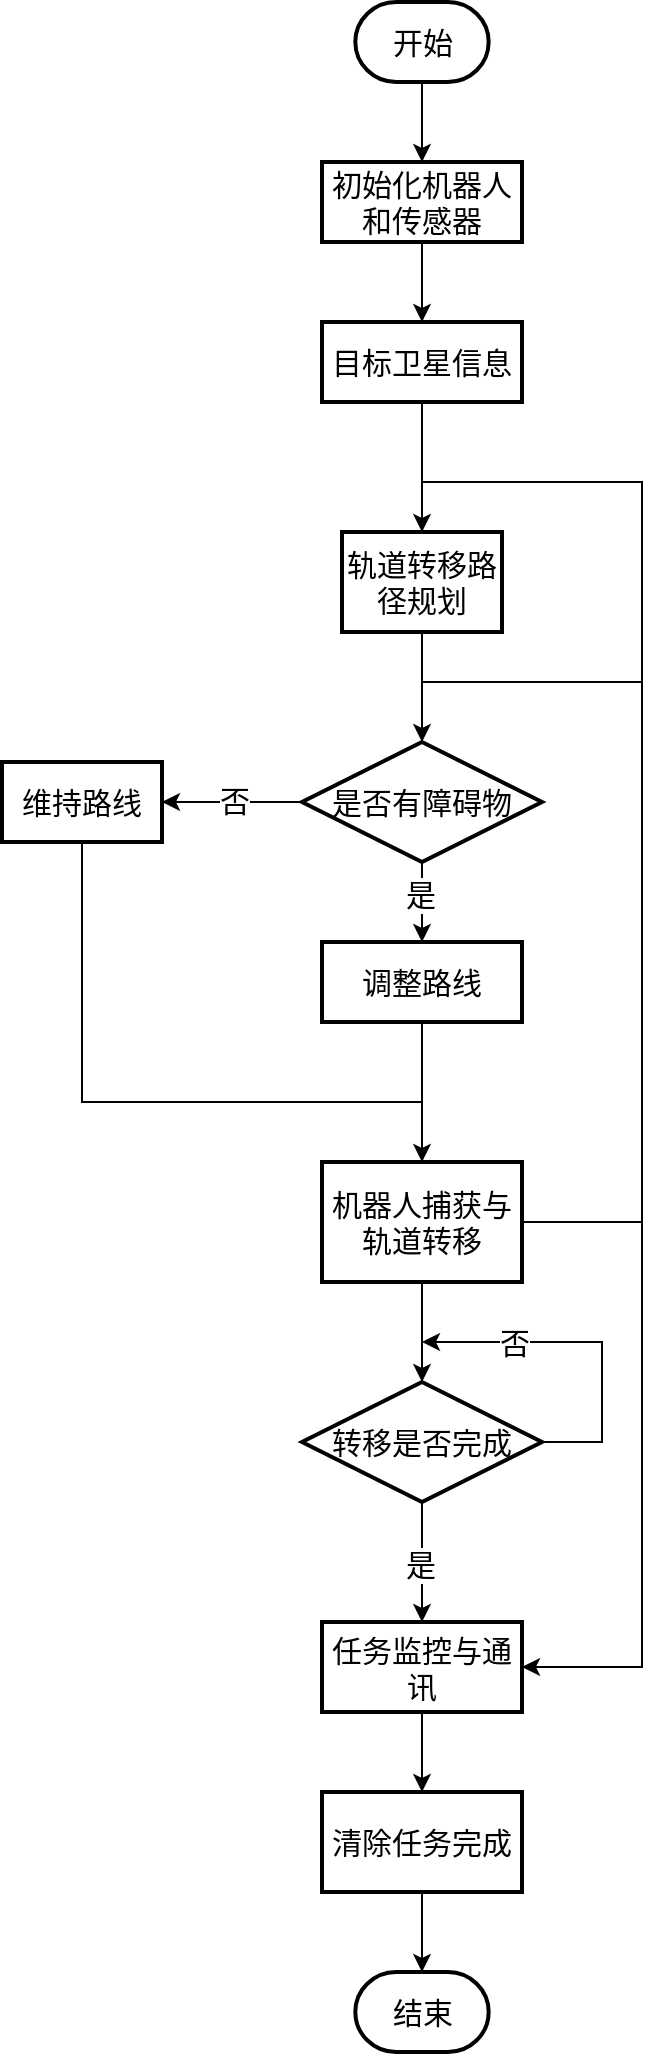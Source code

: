 <mxfile version="26.0.2">
  <diagram name="Page-1" id="QLF-LarDQt3AmGQMSmLy">
    <mxGraphModel dx="792" dy="1131" grid="1" gridSize="10" guides="1" tooltips="1" connect="1" arrows="1" fold="1" page="1" pageScale="1" pageWidth="827" pageHeight="1169" math="0" shadow="0">
      <root>
        <mxCell id="0" />
        <mxCell id="1" parent="0" />
        <mxCell id="afKLm_PC3EemGSfm7CoD-16" style="edgeStyle=orthogonalEdgeStyle;rounded=0;orthogonalLoop=1;jettySize=auto;html=1;exitX=0.5;exitY=1;exitDx=0;exitDy=0;entryX=0.5;entryY=0;entryDx=0;entryDy=0;fontSize=15;fontFamily=STZhongsong;labelBackgroundColor=none;" parent="1" source="afKLm_PC3EemGSfm7CoD-2" target="afKLm_PC3EemGSfm7CoD-3" edge="1">
          <mxGeometry relative="1" as="geometry" />
        </mxCell>
        <mxCell id="afKLm_PC3EemGSfm7CoD-2" value="&lt;font&gt;初始化机器人和传感器&lt;/font&gt;" style="rounded=0;whiteSpace=wrap;html=1;strokeWidth=2;fontFamily=STZhongsong;fontSize=15;labelBackgroundColor=none;fillColor=none;" parent="1" vertex="1">
          <mxGeometry x="320" y="160" width="100" height="40" as="geometry" />
        </mxCell>
        <mxCell id="afKLm_PC3EemGSfm7CoD-17" style="edgeStyle=orthogonalEdgeStyle;rounded=0;orthogonalLoop=1;jettySize=auto;html=1;exitX=0.5;exitY=1;exitDx=0;exitDy=0;entryX=0.5;entryY=0;entryDx=0;entryDy=0;fontSize=15;fontFamily=STZhongsong;labelBackgroundColor=none;" parent="1" source="afKLm_PC3EemGSfm7CoD-3" target="afKLm_PC3EemGSfm7CoD-4" edge="1">
          <mxGeometry relative="1" as="geometry" />
        </mxCell>
        <mxCell id="afKLm_PC3EemGSfm7CoD-3" value="目标卫星信息" style="rounded=0;whiteSpace=wrap;html=1;strokeWidth=2;fontFamily=STZhongsong;fontSize=15;labelBackgroundColor=none;fillColor=none;" parent="1" vertex="1">
          <mxGeometry x="320" y="240" width="100" height="40" as="geometry" />
        </mxCell>
        <mxCell id="afKLm_PC3EemGSfm7CoD-41" style="edgeStyle=orthogonalEdgeStyle;rounded=0;orthogonalLoop=1;jettySize=auto;html=1;exitX=0.5;exitY=1;exitDx=0;exitDy=0;entryX=0.5;entryY=0;entryDx=0;entryDy=0;fontSize=15;fontFamily=STZhongsong;labelBackgroundColor=none;" parent="1" source="afKLm_PC3EemGSfm7CoD-4" target="afKLm_PC3EemGSfm7CoD-9" edge="1">
          <mxGeometry relative="1" as="geometry" />
        </mxCell>
        <mxCell id="afKLm_PC3EemGSfm7CoD-4" value="&lt;font&gt;轨道转移路径规划&lt;/font&gt;" style="rounded=0;whiteSpace=wrap;html=1;strokeWidth=2;fontFamily=STZhongsong;fontSize=15;labelBackgroundColor=none;fillColor=none;" parent="1" vertex="1">
          <mxGeometry x="330" y="345" width="80" height="50" as="geometry" />
        </mxCell>
        <mxCell id="afKLm_PC3EemGSfm7CoD-42" style="edgeStyle=orthogonalEdgeStyle;rounded=0;orthogonalLoop=1;jettySize=auto;html=1;exitX=0.5;exitY=1;exitDx=0;exitDy=0;entryX=0.5;entryY=0;entryDx=0;entryDy=0;fontSize=15;fontFamily=STZhongsong;labelBackgroundColor=none;" parent="1" source="afKLm_PC3EemGSfm7CoD-5" target="afKLm_PC3EemGSfm7CoD-7" edge="1">
          <mxGeometry relative="1" as="geometry" />
        </mxCell>
        <mxCell id="afKLm_PC3EemGSfm7CoD-5" value="&lt;font&gt;调整路线&lt;/font&gt;" style="rounded=0;whiteSpace=wrap;html=1;strokeWidth=2;fontFamily=STZhongsong;fontSize=15;labelBackgroundColor=none;fillColor=none;" parent="1" vertex="1">
          <mxGeometry x="320" y="550" width="100" height="40" as="geometry" />
        </mxCell>
        <mxCell id="afKLm_PC3EemGSfm7CoD-43" style="edgeStyle=elbowEdgeStyle;rounded=0;orthogonalLoop=1;jettySize=auto;html=1;exitX=0.5;exitY=1;exitDx=0;exitDy=0;elbow=vertical;endArrow=none;endFill=0;fontSize=15;fontFamily=STZhongsong;labelBackgroundColor=none;" parent="1" source="afKLm_PC3EemGSfm7CoD-6" edge="1">
          <mxGeometry relative="1" as="geometry">
            <mxPoint x="370" y="630" as="targetPoint" />
            <Array as="points">
              <mxPoint x="290" y="630" />
            </Array>
          </mxGeometry>
        </mxCell>
        <mxCell id="afKLm_PC3EemGSfm7CoD-6" value="&lt;font&gt;维持路线&lt;/font&gt;" style="rounded=0;whiteSpace=wrap;html=1;strokeWidth=2;fontFamily=STZhongsong;fontSize=15;labelBackgroundColor=none;fillColor=none;" parent="1" vertex="1">
          <mxGeometry x="160" y="460" width="80" height="40" as="geometry" />
        </mxCell>
        <mxCell id="afKLm_PC3EemGSfm7CoD-27" style="edgeStyle=orthogonalEdgeStyle;rounded=0;orthogonalLoop=1;jettySize=auto;html=1;exitX=0.5;exitY=1;exitDx=0;exitDy=0;entryX=0.5;entryY=0;entryDx=0;entryDy=0;fontSize=15;fontFamily=STZhongsong;labelBackgroundColor=none;" parent="1" source="afKLm_PC3EemGSfm7CoD-7" target="afKLm_PC3EemGSfm7CoD-8" edge="1">
          <mxGeometry relative="1" as="geometry" />
        </mxCell>
        <mxCell id="afKLm_PC3EemGSfm7CoD-45" style="edgeStyle=orthogonalEdgeStyle;rounded=0;orthogonalLoop=1;jettySize=auto;html=1;exitX=1;exitY=0.5;exitDx=0;exitDy=0;endArrow=none;endFill=0;fontSize=15;fontFamily=STZhongsong;labelBackgroundColor=none;" parent="1" source="afKLm_PC3EemGSfm7CoD-7" edge="1">
          <mxGeometry relative="1" as="geometry">
            <mxPoint x="480" y="690" as="targetPoint" />
          </mxGeometry>
        </mxCell>
        <mxCell id="afKLm_PC3EemGSfm7CoD-7" value="&lt;font&gt;机器人捕获与轨道转移&lt;/font&gt;" style="rounded=0;whiteSpace=wrap;html=1;strokeWidth=2;fontFamily=STZhongsong;fontSize=15;labelBackgroundColor=none;fillColor=none;" parent="1" vertex="1">
          <mxGeometry x="320" y="660" width="100" height="60" as="geometry" />
        </mxCell>
        <mxCell id="afKLm_PC3EemGSfm7CoD-28" style="edgeStyle=elbowEdgeStyle;rounded=0;orthogonalLoop=1;jettySize=auto;html=1;exitX=1;exitY=0.5;exitDx=0;exitDy=0;fontSize=15;fontFamily=STZhongsong;labelBackgroundColor=none;" parent="1" source="afKLm_PC3EemGSfm7CoD-8" edge="1">
          <mxGeometry relative="1" as="geometry">
            <mxPoint x="370" y="750" as="targetPoint" />
            <Array as="points">
              <mxPoint x="460" y="780" />
            </Array>
          </mxGeometry>
        </mxCell>
        <mxCell id="afKLm_PC3EemGSfm7CoD-63" value="否" style="edgeLabel;html=1;align=center;verticalAlign=middle;resizable=0;points=[];fontSize=15;fontFamily=STZhongsong;labelBackgroundColor=default;" parent="afKLm_PC3EemGSfm7CoD-28" vertex="1" connectable="0">
          <mxGeometry x="0.459" y="2" relative="1" as="geometry">
            <mxPoint y="-2" as="offset" />
          </mxGeometry>
        </mxCell>
        <mxCell id="afKLm_PC3EemGSfm7CoD-30" style="edgeStyle=orthogonalEdgeStyle;rounded=0;orthogonalLoop=1;jettySize=auto;html=1;exitX=0.5;exitY=1;exitDx=0;exitDy=0;entryX=0.5;entryY=0;entryDx=0;entryDy=0;fontSize=15;fontFamily=STZhongsong;labelBackgroundColor=none;" parent="1" source="afKLm_PC3EemGSfm7CoD-8" target="afKLm_PC3EemGSfm7CoD-10" edge="1">
          <mxGeometry relative="1" as="geometry" />
        </mxCell>
        <mxCell id="afKLm_PC3EemGSfm7CoD-64" value="&lt;font&gt;是&lt;/font&gt;" style="edgeLabel;html=1;align=center;verticalAlign=middle;resizable=0;points=[];fontSize=15;labelBackgroundColor=default;fontFamily=STZhongsong;" parent="afKLm_PC3EemGSfm7CoD-30" vertex="1" connectable="0">
          <mxGeometry x="-0.257" y="1" relative="1" as="geometry">
            <mxPoint x="-2" y="8" as="offset" />
          </mxGeometry>
        </mxCell>
        <mxCell id="afKLm_PC3EemGSfm7CoD-8" value="&lt;font&gt;转移是否完成&lt;/font&gt;" style="rhombus;whiteSpace=wrap;html=1;strokeWidth=2;fontFamily=STZhongsong;fontSize=15;labelBackgroundColor=none;fillColor=none;" parent="1" vertex="1">
          <mxGeometry x="310" y="770" width="120" height="60" as="geometry" />
        </mxCell>
        <mxCell id="afKLm_PC3EemGSfm7CoD-34" style="edgeStyle=orthogonalEdgeStyle;rounded=0;orthogonalLoop=1;jettySize=auto;html=1;exitX=0;exitY=0.5;exitDx=0;exitDy=0;entryX=1;entryY=0.5;entryDx=0;entryDy=0;fontSize=15;fontFamily=STZhongsong;labelBackgroundColor=none;" parent="1" source="afKLm_PC3EemGSfm7CoD-9" target="afKLm_PC3EemGSfm7CoD-6" edge="1">
          <mxGeometry relative="1" as="geometry" />
        </mxCell>
        <mxCell id="afKLm_PC3EemGSfm7CoD-57" value="&lt;font&gt;否&lt;/font&gt;" style="edgeLabel;html=1;align=center;verticalAlign=middle;resizable=0;points=[];fontSize=15;fontFamily=STZhongsong;labelBackgroundColor=default;" parent="afKLm_PC3EemGSfm7CoD-34" vertex="1" connectable="0">
          <mxGeometry x="-0.033" y="2" relative="1" as="geometry">
            <mxPoint y="-3" as="offset" />
          </mxGeometry>
        </mxCell>
        <mxCell id="afKLm_PC3EemGSfm7CoD-36" style="edgeStyle=orthogonalEdgeStyle;rounded=0;orthogonalLoop=1;jettySize=auto;html=1;exitX=0.5;exitY=1;exitDx=0;exitDy=0;entryX=0.5;entryY=0;entryDx=0;entryDy=0;fontSize=15;fontFamily=STZhongsong;labelBackgroundColor=none;" parent="1" source="afKLm_PC3EemGSfm7CoD-9" target="afKLm_PC3EemGSfm7CoD-5" edge="1">
          <mxGeometry relative="1" as="geometry" />
        </mxCell>
        <mxCell id="afKLm_PC3EemGSfm7CoD-56" value="是" style="edgeLabel;html=1;align=center;verticalAlign=middle;resizable=0;points=[];fontSize=15;fontFamily=STZhongsong;labelBackgroundColor=default;" parent="afKLm_PC3EemGSfm7CoD-36" vertex="1" connectable="0">
          <mxGeometry x="-0.2" y="-3" relative="1" as="geometry">
            <mxPoint x="2" as="offset" />
          </mxGeometry>
        </mxCell>
        <mxCell id="afKLm_PC3EemGSfm7CoD-9" value="&lt;font&gt;是否有障碍物&lt;/font&gt;" style="rhombus;whiteSpace=wrap;html=1;strokeWidth=2;fontFamily=STZhongsong;fontSize=15;labelBackgroundColor=none;fillColor=none;" parent="1" vertex="1">
          <mxGeometry x="310" y="450" width="120" height="60" as="geometry" />
        </mxCell>
        <mxCell id="afKLm_PC3EemGSfm7CoD-31" style="edgeStyle=orthogonalEdgeStyle;rounded=0;orthogonalLoop=1;jettySize=auto;html=1;exitX=0.5;exitY=1;exitDx=0;exitDy=0;entryX=0.5;entryY=0;entryDx=0;entryDy=0;fontSize=15;fontFamily=STZhongsong;labelBackgroundColor=none;" parent="1" source="afKLm_PC3EemGSfm7CoD-10" target="afKLm_PC3EemGSfm7CoD-11" edge="1">
          <mxGeometry relative="1" as="geometry" />
        </mxCell>
        <mxCell id="afKLm_PC3EemGSfm7CoD-44" style="edgeStyle=elbowEdgeStyle;rounded=0;orthogonalLoop=1;jettySize=auto;html=1;exitX=1;exitY=0.5;exitDx=0;exitDy=0;startArrow=classic;startFill=1;endArrow=none;endFill=0;fontSize=15;fontFamily=STZhongsong;labelBackgroundColor=none;" parent="1" source="afKLm_PC3EemGSfm7CoD-10" edge="1">
          <mxGeometry relative="1" as="geometry">
            <mxPoint x="370" y="320" as="targetPoint" />
            <Array as="points">
              <mxPoint x="480" y="600" />
            </Array>
          </mxGeometry>
        </mxCell>
        <mxCell id="afKLm_PC3EemGSfm7CoD-10" value="&lt;font&gt;任务监控与通讯&lt;/font&gt;" style="rounded=0;whiteSpace=wrap;html=1;strokeWidth=2;fontFamily=STZhongsong;fontSize=15;labelBackgroundColor=none;fillColor=none;" parent="1" vertex="1">
          <mxGeometry x="320" y="890" width="100" height="45" as="geometry" />
        </mxCell>
        <mxCell id="afKLm_PC3EemGSfm7CoD-11" value="&lt;font&gt;清除任务完成&lt;/font&gt;" style="rounded=0;whiteSpace=wrap;html=1;strokeWidth=2;fontFamily=STZhongsong;fontSize=15;labelBackgroundColor=none;fillColor=none;" parent="1" vertex="1">
          <mxGeometry x="320" y="975" width="100" height="50" as="geometry" />
        </mxCell>
        <mxCell id="afKLm_PC3EemGSfm7CoD-14" value="结束" style="strokeWidth=2;html=1;shape=mxgraph.flowchart.terminator;whiteSpace=wrap;fontFamily=STZhongsong;fontSize=15;labelBackgroundColor=none;fillColor=none;" parent="1" vertex="1">
          <mxGeometry x="336.66" y="1065" width="66.67" height="40" as="geometry" />
        </mxCell>
        <mxCell id="afKLm_PC3EemGSfm7CoD-26" style="edgeStyle=orthogonalEdgeStyle;rounded=0;orthogonalLoop=1;jettySize=auto;html=1;exitX=0.5;exitY=1;exitDx=0;exitDy=0;exitPerimeter=0;entryX=0.5;entryY=0;entryDx=0;entryDy=0;fontSize=15;fontFamily=STZhongsong;labelBackgroundColor=none;" parent="1" source="afKLm_PC3EemGSfm7CoD-25" target="afKLm_PC3EemGSfm7CoD-2" edge="1">
          <mxGeometry relative="1" as="geometry" />
        </mxCell>
        <mxCell id="afKLm_PC3EemGSfm7CoD-25" value="开始" style="strokeWidth=2;html=1;shape=mxgraph.flowchart.terminator;whiteSpace=wrap;fontFamily=STZhongsong;fontSize=15;labelBackgroundColor=none;fillColor=none;" parent="1" vertex="1">
          <mxGeometry x="336.66" y="80" width="66.67" height="40" as="geometry" />
        </mxCell>
        <mxCell id="afKLm_PC3EemGSfm7CoD-32" style="edgeStyle=orthogonalEdgeStyle;rounded=0;orthogonalLoop=1;jettySize=auto;html=1;exitX=0.5;exitY=1;exitDx=0;exitDy=0;entryX=0.5;entryY=0;entryDx=0;entryDy=0;entryPerimeter=0;fontSize=15;fontFamily=STZhongsong;labelBackgroundColor=none;" parent="1" source="afKLm_PC3EemGSfm7CoD-11" target="afKLm_PC3EemGSfm7CoD-14" edge="1">
          <mxGeometry relative="1" as="geometry" />
        </mxCell>
        <mxCell id="afKLm_PC3EemGSfm7CoD-49" value="" style="endArrow=none;html=1;rounded=0;endFill=0;fontSize=15;fontFamily=STZhongsong;labelBackgroundColor=none;" parent="1" edge="1">
          <mxGeometry width="50" height="50" relative="1" as="geometry">
            <mxPoint x="370" y="420" as="sourcePoint" />
            <mxPoint x="480" y="420" as="targetPoint" />
          </mxGeometry>
        </mxCell>
      </root>
    </mxGraphModel>
  </diagram>
</mxfile>
